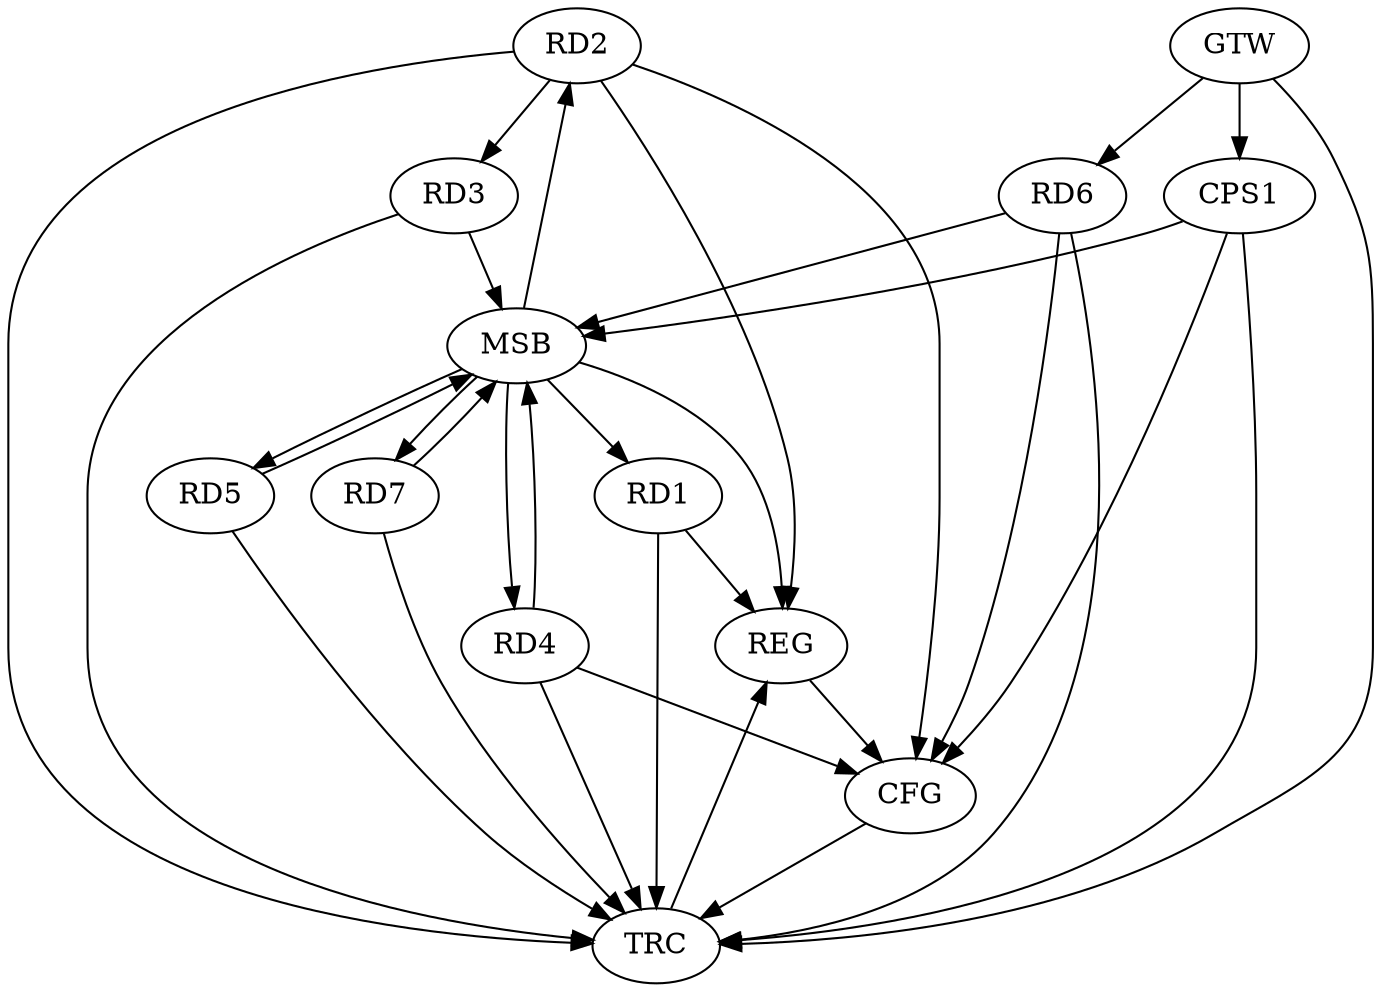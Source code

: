 strict digraph G {
  RD1 [ label="RD1" ];
  RD2 [ label="RD2" ];
  RD3 [ label="RD3" ];
  RD4 [ label="RD4" ];
  RD5 [ label="RD5" ];
  RD6 [ label="RD6" ];
  RD7 [ label="RD7" ];
  CPS1 [ label="CPS1" ];
  GTW [ label="GTW" ];
  REG [ label="REG" ];
  MSB [ label="MSB" ];
  CFG [ label="CFG" ];
  TRC [ label="TRC" ];
  RD2 -> RD3;
  GTW -> RD6;
  GTW -> CPS1;
  RD1 -> REG;
  RD2 -> REG;
  RD3 -> MSB;
  MSB -> RD7;
  MSB -> REG;
  RD4 -> MSB;
  RD5 -> MSB;
  RD6 -> MSB;
  MSB -> RD2;
  MSB -> RD4;
  RD7 -> MSB;
  CPS1 -> MSB;
  MSB -> RD1;
  MSB -> RD5;
  RD2 -> CFG;
  RD4 -> CFG;
  RD6 -> CFG;
  CPS1 -> CFG;
  REG -> CFG;
  RD1 -> TRC;
  RD2 -> TRC;
  RD3 -> TRC;
  RD4 -> TRC;
  RD5 -> TRC;
  RD6 -> TRC;
  RD7 -> TRC;
  CPS1 -> TRC;
  GTW -> TRC;
  CFG -> TRC;
  TRC -> REG;
}
